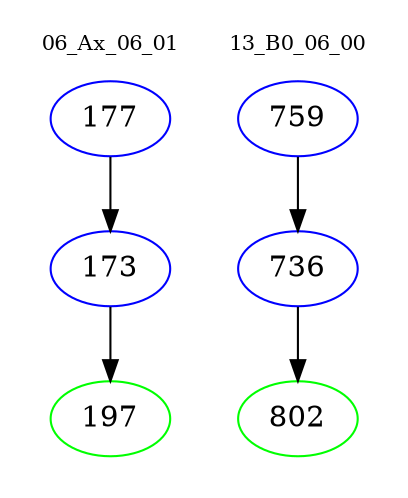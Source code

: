 digraph{
subgraph cluster_0 {
color = white
label = "06_Ax_06_01";
fontsize=10;
T0_177 [label="177", color="blue"]
T0_177 -> T0_173 [color="black"]
T0_173 [label="173", color="blue"]
T0_173 -> T0_197 [color="black"]
T0_197 [label="197", color="green"]
}
subgraph cluster_1 {
color = white
label = "13_B0_06_00";
fontsize=10;
T1_759 [label="759", color="blue"]
T1_759 -> T1_736 [color="black"]
T1_736 [label="736", color="blue"]
T1_736 -> T1_802 [color="black"]
T1_802 [label="802", color="green"]
}
}
